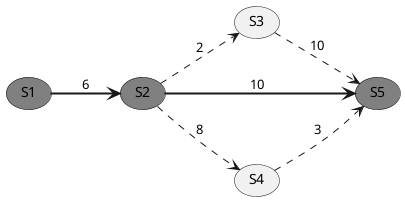 @startuml
skinparam monochrome true
left to right direction

'title Graph 3\nmin. cost = 17

(S1)    #Grey
(S2)    #Grey
(S1) ==> (S2) : 6
(S2) ..> (S3) : 2
(S3) ..> (S5) : 10
(S2) ..> (S4) : 8
(S5)    #Grey
(S4) ..> (S5) : 3
(S2) ==> (S5) : 10


@enduml
